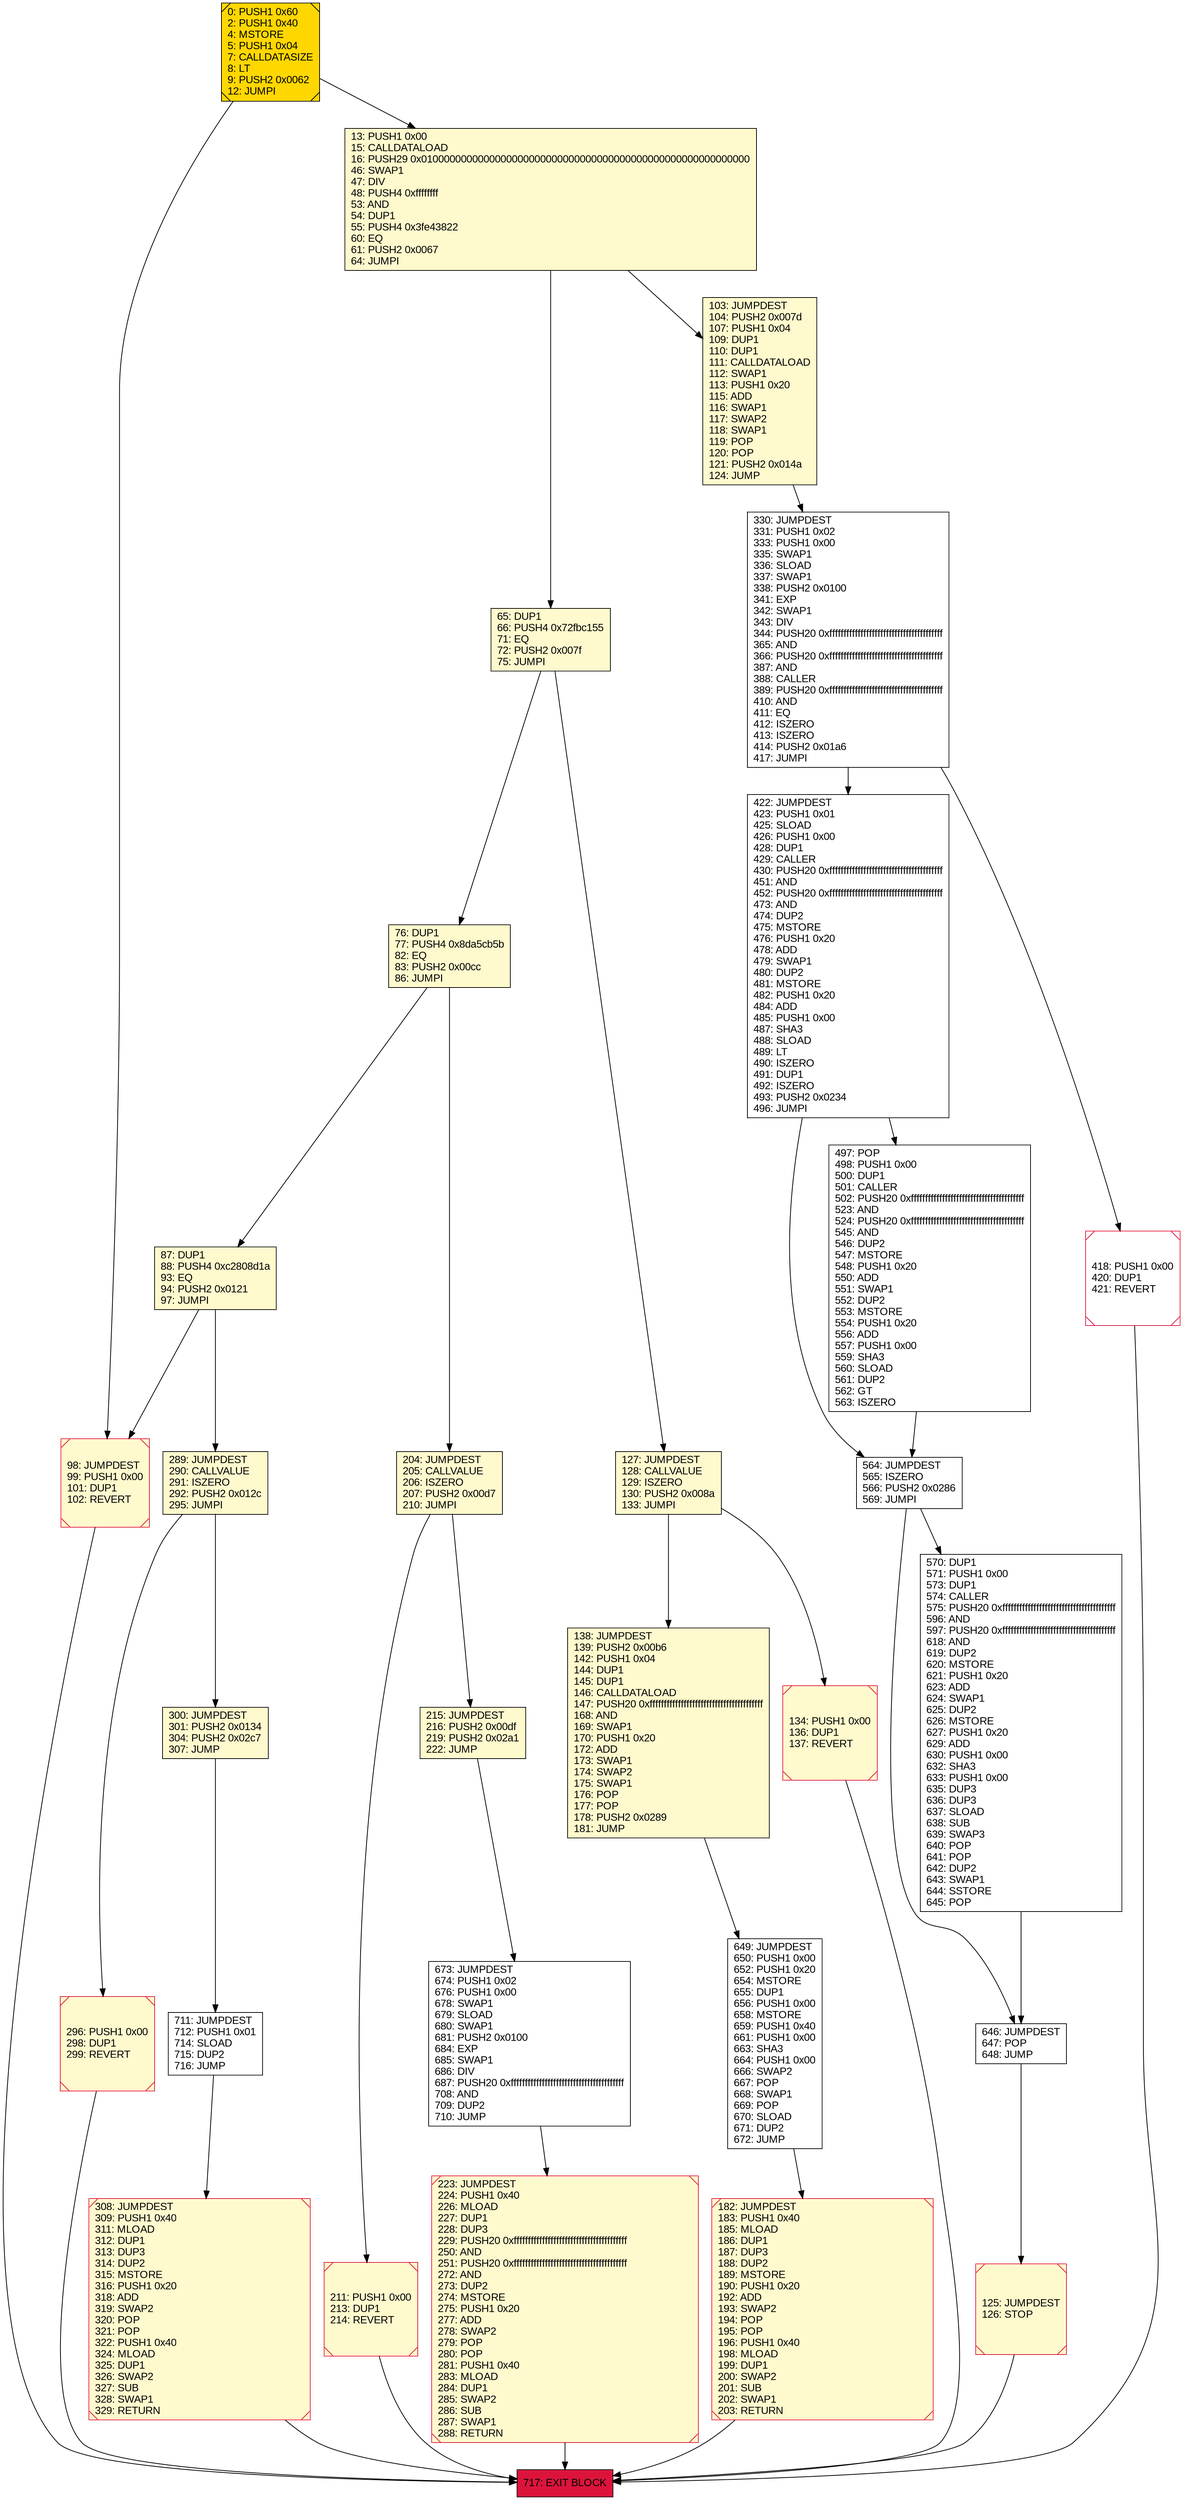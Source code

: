 digraph G {
bgcolor=transparent rankdir=UD;
node [shape=box style=filled color=black fillcolor=white fontname=arial fontcolor=black];
497 [label="497: POP\l498: PUSH1 0x00\l500: DUP1\l501: CALLER\l502: PUSH20 0xffffffffffffffffffffffffffffffffffffffff\l523: AND\l524: PUSH20 0xffffffffffffffffffffffffffffffffffffffff\l545: AND\l546: DUP2\l547: MSTORE\l548: PUSH1 0x20\l550: ADD\l551: SWAP1\l552: DUP2\l553: MSTORE\l554: PUSH1 0x20\l556: ADD\l557: PUSH1 0x00\l559: SHA3\l560: SLOAD\l561: DUP2\l562: GT\l563: ISZERO\l" ];
300 [label="300: JUMPDEST\l301: PUSH2 0x0134\l304: PUSH2 0x02c7\l307: JUMP\l" fillcolor=lemonchiffon ];
418 [label="418: PUSH1 0x00\l420: DUP1\l421: REVERT\l" shape=Msquare color=crimson ];
182 [label="182: JUMPDEST\l183: PUSH1 0x40\l185: MLOAD\l186: DUP1\l187: DUP3\l188: DUP2\l189: MSTORE\l190: PUSH1 0x20\l192: ADD\l193: SWAP2\l194: POP\l195: POP\l196: PUSH1 0x40\l198: MLOAD\l199: DUP1\l200: SWAP2\l201: SUB\l202: SWAP1\l203: RETURN\l" fillcolor=lemonchiffon shape=Msquare color=crimson ];
308 [label="308: JUMPDEST\l309: PUSH1 0x40\l311: MLOAD\l312: DUP1\l313: DUP3\l314: DUP2\l315: MSTORE\l316: PUSH1 0x20\l318: ADD\l319: SWAP2\l320: POP\l321: POP\l322: PUSH1 0x40\l324: MLOAD\l325: DUP1\l326: SWAP2\l327: SUB\l328: SWAP1\l329: RETURN\l" fillcolor=lemonchiffon shape=Msquare color=crimson ];
296 [label="296: PUSH1 0x00\l298: DUP1\l299: REVERT\l" fillcolor=lemonchiffon shape=Msquare color=crimson ];
673 [label="673: JUMPDEST\l674: PUSH1 0x02\l676: PUSH1 0x00\l678: SWAP1\l679: SLOAD\l680: SWAP1\l681: PUSH2 0x0100\l684: EXP\l685: SWAP1\l686: DIV\l687: PUSH20 0xffffffffffffffffffffffffffffffffffffffff\l708: AND\l709: DUP2\l710: JUMP\l" ];
223 [label="223: JUMPDEST\l224: PUSH1 0x40\l226: MLOAD\l227: DUP1\l228: DUP3\l229: PUSH20 0xffffffffffffffffffffffffffffffffffffffff\l250: AND\l251: PUSH20 0xffffffffffffffffffffffffffffffffffffffff\l272: AND\l273: DUP2\l274: MSTORE\l275: PUSH1 0x20\l277: ADD\l278: SWAP2\l279: POP\l280: POP\l281: PUSH1 0x40\l283: MLOAD\l284: DUP1\l285: SWAP2\l286: SUB\l287: SWAP1\l288: RETURN\l" fillcolor=lemonchiffon shape=Msquare color=crimson ];
717 [label="717: EXIT BLOCK\l" fillcolor=crimson ];
76 [label="76: DUP1\l77: PUSH4 0x8da5cb5b\l82: EQ\l83: PUSH2 0x00cc\l86: JUMPI\l" fillcolor=lemonchiffon ];
711 [label="711: JUMPDEST\l712: PUSH1 0x01\l714: SLOAD\l715: DUP2\l716: JUMP\l" ];
649 [label="649: JUMPDEST\l650: PUSH1 0x00\l652: PUSH1 0x20\l654: MSTORE\l655: DUP1\l656: PUSH1 0x00\l658: MSTORE\l659: PUSH1 0x40\l661: PUSH1 0x00\l663: SHA3\l664: PUSH1 0x00\l666: SWAP2\l667: POP\l668: SWAP1\l669: POP\l670: SLOAD\l671: DUP2\l672: JUMP\l" ];
103 [label="103: JUMPDEST\l104: PUSH2 0x007d\l107: PUSH1 0x04\l109: DUP1\l110: DUP1\l111: CALLDATALOAD\l112: SWAP1\l113: PUSH1 0x20\l115: ADD\l116: SWAP1\l117: SWAP2\l118: SWAP1\l119: POP\l120: POP\l121: PUSH2 0x014a\l124: JUMP\l" fillcolor=lemonchiffon ];
0 [label="0: PUSH1 0x60\l2: PUSH1 0x40\l4: MSTORE\l5: PUSH1 0x04\l7: CALLDATASIZE\l8: LT\l9: PUSH2 0x0062\l12: JUMPI\l" fillcolor=lemonchiffon shape=Msquare fillcolor=gold ];
215 [label="215: JUMPDEST\l216: PUSH2 0x00df\l219: PUSH2 0x02a1\l222: JUMP\l" fillcolor=lemonchiffon ];
570 [label="570: DUP1\l571: PUSH1 0x00\l573: DUP1\l574: CALLER\l575: PUSH20 0xffffffffffffffffffffffffffffffffffffffff\l596: AND\l597: PUSH20 0xffffffffffffffffffffffffffffffffffffffff\l618: AND\l619: DUP2\l620: MSTORE\l621: PUSH1 0x20\l623: ADD\l624: SWAP1\l625: DUP2\l626: MSTORE\l627: PUSH1 0x20\l629: ADD\l630: PUSH1 0x00\l632: SHA3\l633: PUSH1 0x00\l635: DUP3\l636: DUP3\l637: SLOAD\l638: SUB\l639: SWAP3\l640: POP\l641: POP\l642: DUP2\l643: SWAP1\l644: SSTORE\l645: POP\l" ];
564 [label="564: JUMPDEST\l565: ISZERO\l566: PUSH2 0x0286\l569: JUMPI\l" ];
422 [label="422: JUMPDEST\l423: PUSH1 0x01\l425: SLOAD\l426: PUSH1 0x00\l428: DUP1\l429: CALLER\l430: PUSH20 0xffffffffffffffffffffffffffffffffffffffff\l451: AND\l452: PUSH20 0xffffffffffffffffffffffffffffffffffffffff\l473: AND\l474: DUP2\l475: MSTORE\l476: PUSH1 0x20\l478: ADD\l479: SWAP1\l480: DUP2\l481: MSTORE\l482: PUSH1 0x20\l484: ADD\l485: PUSH1 0x00\l487: SHA3\l488: SLOAD\l489: LT\l490: ISZERO\l491: DUP1\l492: ISZERO\l493: PUSH2 0x0234\l496: JUMPI\l" ];
646 [label="646: JUMPDEST\l647: POP\l648: JUMP\l" ];
65 [label="65: DUP1\l66: PUSH4 0x72fbc155\l71: EQ\l72: PUSH2 0x007f\l75: JUMPI\l" fillcolor=lemonchiffon ];
98 [label="98: JUMPDEST\l99: PUSH1 0x00\l101: DUP1\l102: REVERT\l" fillcolor=lemonchiffon shape=Msquare color=crimson ];
134 [label="134: PUSH1 0x00\l136: DUP1\l137: REVERT\l" fillcolor=lemonchiffon shape=Msquare color=crimson ];
289 [label="289: JUMPDEST\l290: CALLVALUE\l291: ISZERO\l292: PUSH2 0x012c\l295: JUMPI\l" fillcolor=lemonchiffon ];
125 [label="125: JUMPDEST\l126: STOP\l" fillcolor=lemonchiffon shape=Msquare color=crimson ];
13 [label="13: PUSH1 0x00\l15: CALLDATALOAD\l16: PUSH29 0x0100000000000000000000000000000000000000000000000000000000\l46: SWAP1\l47: DIV\l48: PUSH4 0xffffffff\l53: AND\l54: DUP1\l55: PUSH4 0x3fe43822\l60: EQ\l61: PUSH2 0x0067\l64: JUMPI\l" fillcolor=lemonchiffon ];
330 [label="330: JUMPDEST\l331: PUSH1 0x02\l333: PUSH1 0x00\l335: SWAP1\l336: SLOAD\l337: SWAP1\l338: PUSH2 0x0100\l341: EXP\l342: SWAP1\l343: DIV\l344: PUSH20 0xffffffffffffffffffffffffffffffffffffffff\l365: AND\l366: PUSH20 0xffffffffffffffffffffffffffffffffffffffff\l387: AND\l388: CALLER\l389: PUSH20 0xffffffffffffffffffffffffffffffffffffffff\l410: AND\l411: EQ\l412: ISZERO\l413: ISZERO\l414: PUSH2 0x01a6\l417: JUMPI\l" ];
211 [label="211: PUSH1 0x00\l213: DUP1\l214: REVERT\l" fillcolor=lemonchiffon shape=Msquare color=crimson ];
87 [label="87: DUP1\l88: PUSH4 0xc2808d1a\l93: EQ\l94: PUSH2 0x0121\l97: JUMPI\l" fillcolor=lemonchiffon ];
138 [label="138: JUMPDEST\l139: PUSH2 0x00b6\l142: PUSH1 0x04\l144: DUP1\l145: DUP1\l146: CALLDATALOAD\l147: PUSH20 0xffffffffffffffffffffffffffffffffffffffff\l168: AND\l169: SWAP1\l170: PUSH1 0x20\l172: ADD\l173: SWAP1\l174: SWAP2\l175: SWAP1\l176: POP\l177: POP\l178: PUSH2 0x0289\l181: JUMP\l" fillcolor=lemonchiffon ];
127 [label="127: JUMPDEST\l128: CALLVALUE\l129: ISZERO\l130: PUSH2 0x008a\l133: JUMPI\l" fillcolor=lemonchiffon ];
204 [label="204: JUMPDEST\l205: CALLVALUE\l206: ISZERO\l207: PUSH2 0x00d7\l210: JUMPI\l" fillcolor=lemonchiffon ];
223 -> 717;
296 -> 717;
422 -> 564;
673 -> 223;
13 -> 65;
182 -> 717;
646 -> 125;
308 -> 717;
127 -> 138;
204 -> 211;
564 -> 570;
418 -> 717;
300 -> 711;
87 -> 98;
711 -> 308;
649 -> 182;
497 -> 564;
87 -> 289;
127 -> 134;
422 -> 497;
65 -> 127;
215 -> 673;
289 -> 296;
125 -> 717;
138 -> 649;
76 -> 87;
103 -> 330;
98 -> 717;
134 -> 717;
204 -> 215;
289 -> 300;
76 -> 204;
330 -> 422;
0 -> 98;
330 -> 418;
65 -> 76;
570 -> 646;
13 -> 103;
0 -> 13;
564 -> 646;
211 -> 717;
}